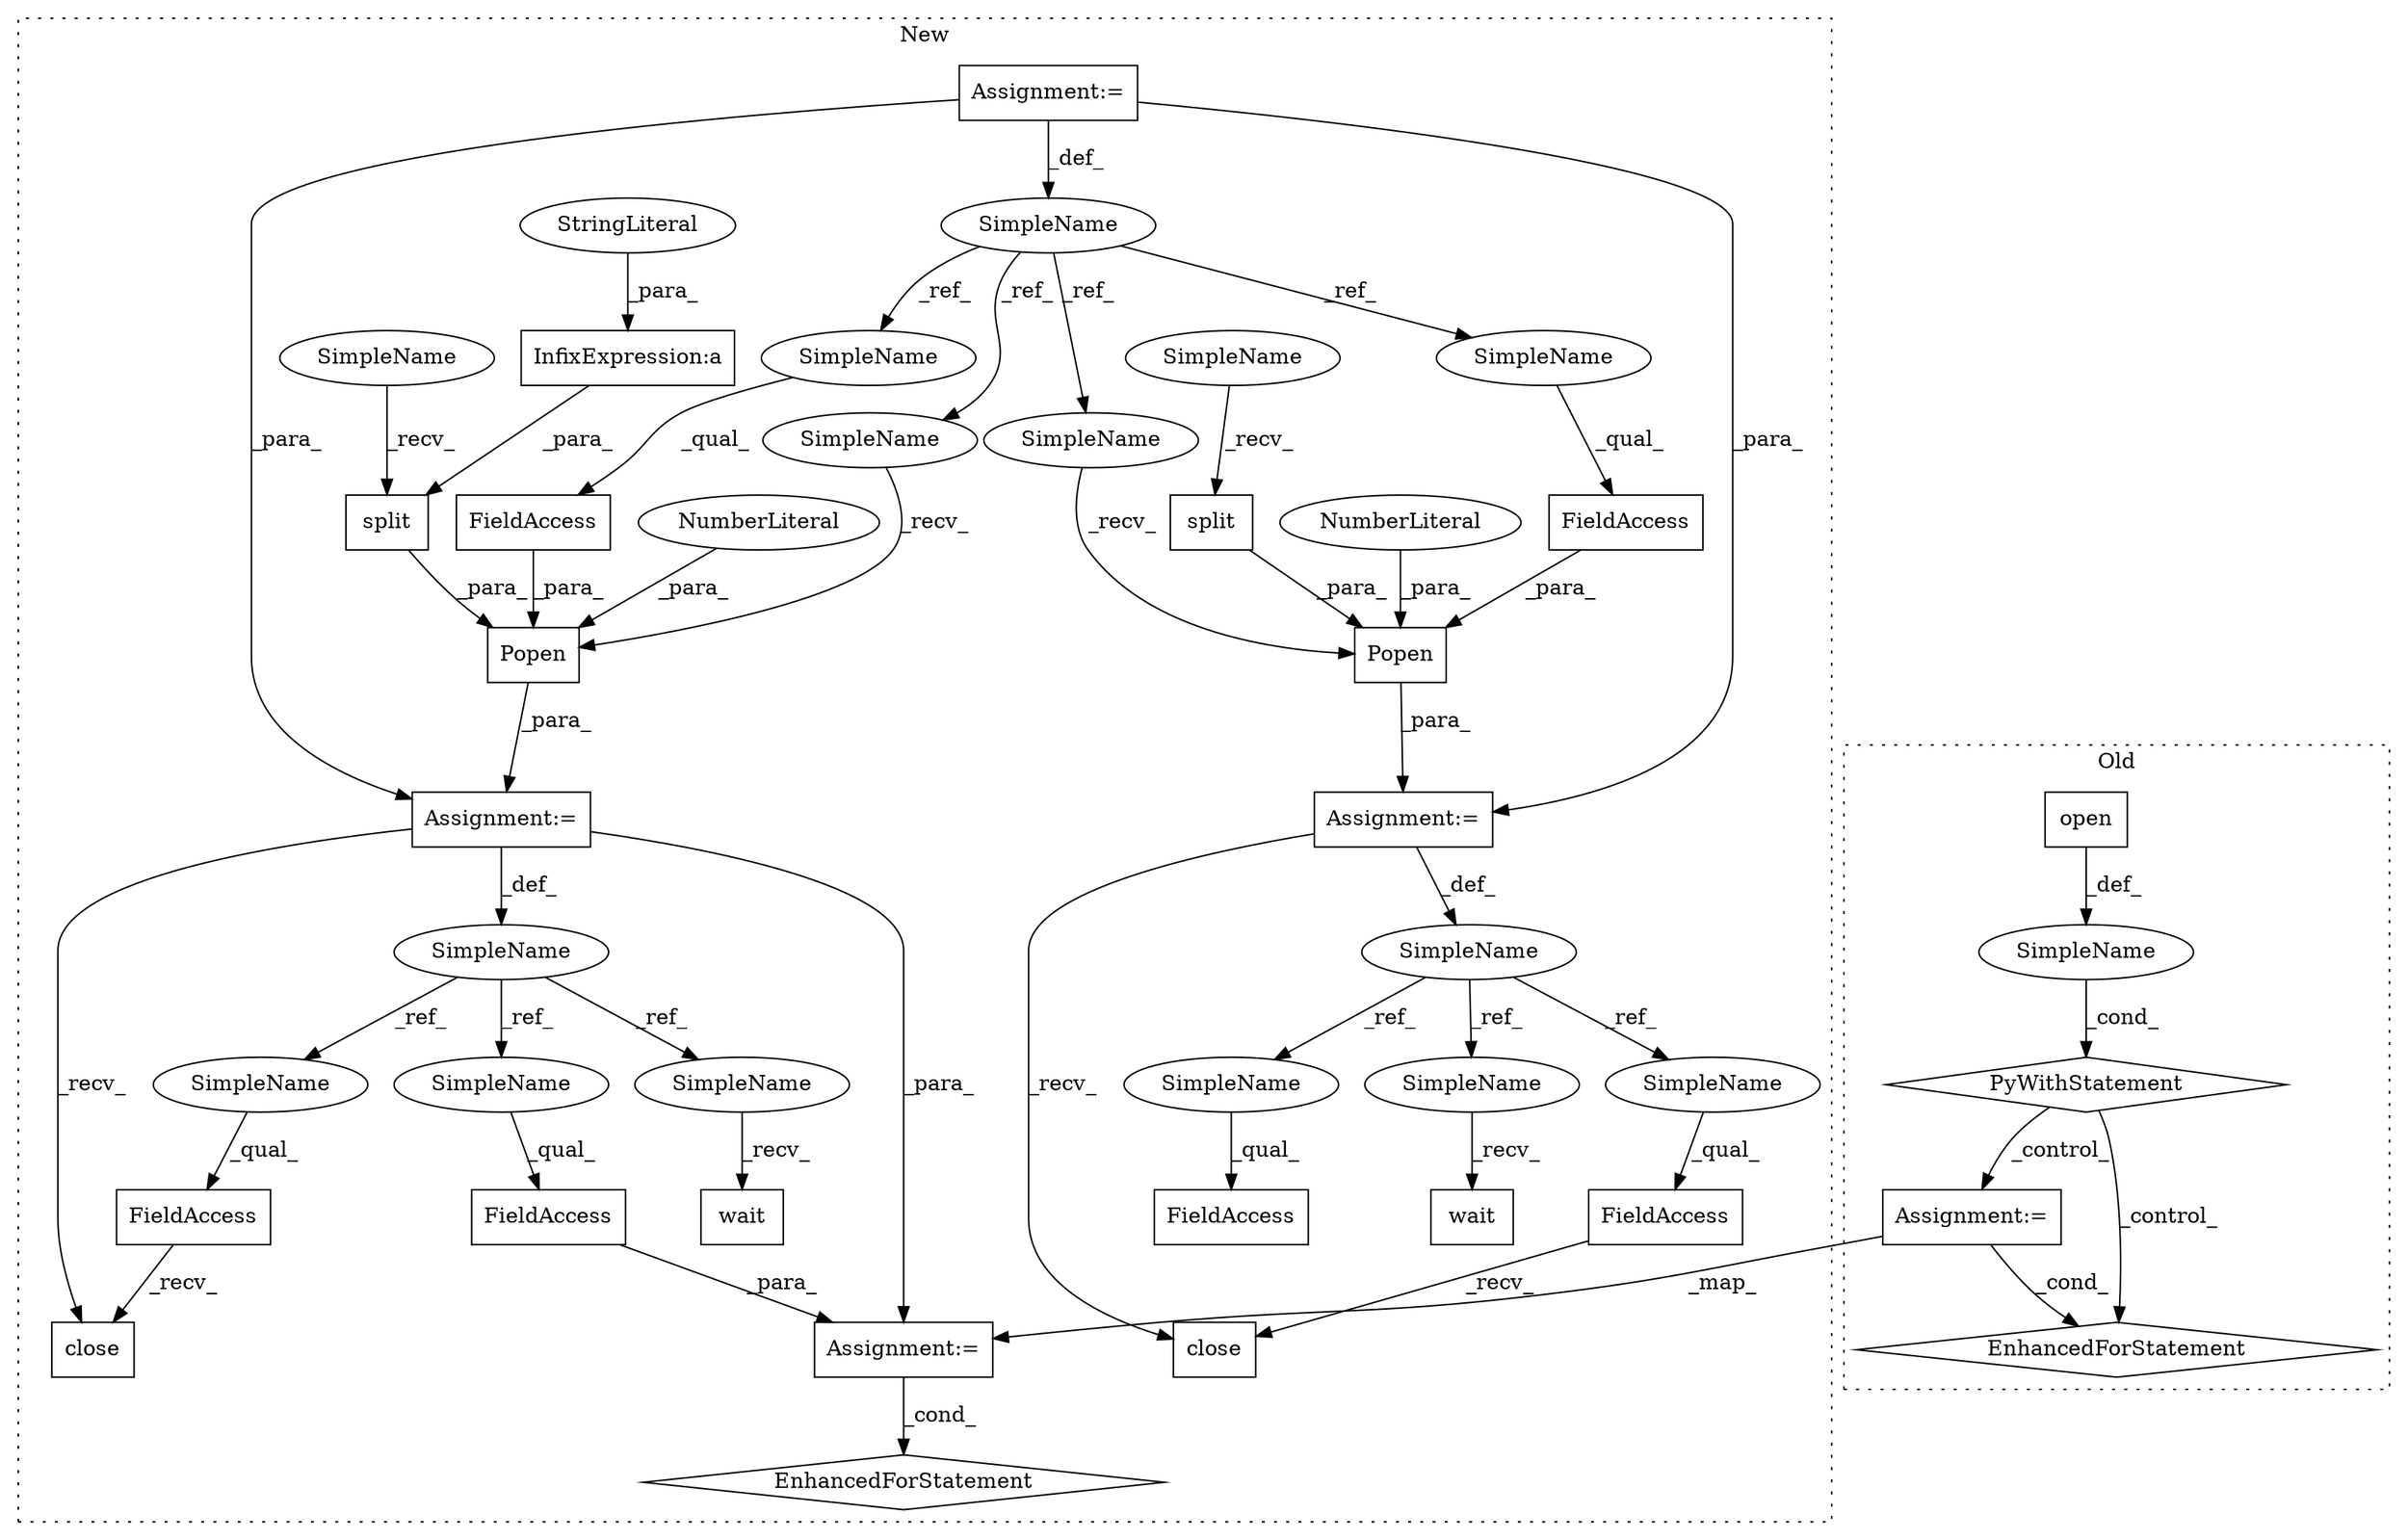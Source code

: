 digraph G {
subgraph cluster0 {
1 [label="EnhancedForStatement" a="70" s="629,700" l="57,2" shape="diamond"];
3 [label="SimpleName" a="42" s="" l="" shape="ellipse"];
4 [label="PyWithStatement" a="104" s="576,603" l="10,2" shape="diamond"];
9 [label="open" a="32" s="586,602" l="5,1" shape="box"];
21 [label="Assignment:=" a="7" s="629,700" l="57,2" shape="box"];
label = "Old";
style="dotted";
}
subgraph cluster1 {
2 [label="Popen" a="32" s="673,744" l="6,1" shape="box"];
5 [label="split" a="32" s="685,719" l="6,1" shape="box"];
6 [label="FieldAccess" a="22" s="721" l="15" shape="box"];
7 [label="FieldAccess" a="22" s="816" l="8" shape="box"];
8 [label="Assignment:=" a="7" s="661" l="1" shape="box"];
10 [label="wait" a="32" s="1078" l="6" shape="box"];
11 [label="InfixExpression:a" a="27" s="705" l="3" shape="box"];
12 [label="NumberLiteral" a="34" s="737" l="7" shape="ellipse"];
13 [label="EnhancedForStatement" a="70" s="751,824" l="53,2" shape="diamond"];
14 [label="SimpleName" a="42" s="557" l="10" shape="ellipse"];
15 [label="Popen" a="32" s="1103,1176" l="6,1" shape="box"];
16 [label="wait" a="32" s="1670" l="6" shape="box"];
17 [label="split" a="32" s="1115,1151" l="6,1" shape="box"];
18 [label="NumberLiteral" a="34" s="1169" l="7" shape="ellipse"];
19 [label="SimpleName" a="42" s="660" l="1" shape="ellipse"];
20 [label="StringLiteral" a="45" s="691" l="14" shape="ellipse"];
22 [label="Assignment:=" a="7" s="751,824" l="53,2" shape="box"];
23 [label="SimpleName" a="42" s="1090" l="1" shape="ellipse"];
24 [label="FieldAccess" a="22" s="1646" l="8" shape="box"];
25 [label="FieldAccess" a="22" s="1054" l="8" shape="box"];
26 [label="FieldAccess" a="22" s="1153" l="15" shape="box"];
27 [label="FieldAccess" a="22" s="1248" l="8" shape="box"];
28 [label="close" a="32" s="1063" l="7" shape="box"];
29 [label="Assignment:=" a="7" s="1091" l="1" shape="box"];
30 [label="close" a="32" s="1655" l="7" shape="box"];
31 [label="Assignment:=" a="7" s="557" l="10" shape="box"];
32 [label="SimpleName" a="42" s="1076" l="1" shape="ellipse"];
33 [label="SimpleName" a="42" s="1054" l="1" shape="ellipse"];
34 [label="SimpleName" a="42" s="816" l="1" shape="ellipse"];
35 [label="SimpleName" a="42" s="721" l="10" shape="ellipse"];
36 [label="SimpleName" a="42" s="662" l="10" shape="ellipse"];
37 [label="SimpleName" a="42" s="1092" l="10" shape="ellipse"];
38 [label="SimpleName" a="42" s="1153" l="10" shape="ellipse"];
39 [label="SimpleName" a="42" s="1646" l="1" shape="ellipse"];
40 [label="SimpleName" a="42" s="1248" l="1" shape="ellipse"];
41 [label="SimpleName" a="42" s="1668" l="1" shape="ellipse"];
42 [label="SimpleName" a="42" s="1109" l="5" shape="ellipse"];
43 [label="SimpleName" a="42" s="679" l="5" shape="ellipse"];
label = "New";
style="dotted";
}
2 -> 8 [label="_para_"];
3 -> 4 [label="_cond_"];
4 -> 21 [label="_control_"];
4 -> 1 [label="_control_"];
5 -> 2 [label="_para_"];
6 -> 2 [label="_para_"];
7 -> 22 [label="_para_"];
8 -> 22 [label="_para_"];
8 -> 28 [label="_recv_"];
8 -> 19 [label="_def_"];
9 -> 3 [label="_def_"];
11 -> 5 [label="_para_"];
12 -> 2 [label="_para_"];
14 -> 37 [label="_ref_"];
14 -> 36 [label="_ref_"];
14 -> 35 [label="_ref_"];
14 -> 38 [label="_ref_"];
15 -> 29 [label="_para_"];
17 -> 15 [label="_para_"];
18 -> 15 [label="_para_"];
19 -> 32 [label="_ref_"];
19 -> 33 [label="_ref_"];
19 -> 34 [label="_ref_"];
20 -> 11 [label="_para_"];
21 -> 22 [label="_map_"];
21 -> 1 [label="_cond_"];
22 -> 13 [label="_cond_"];
23 -> 39 [label="_ref_"];
23 -> 40 [label="_ref_"];
23 -> 41 [label="_ref_"];
24 -> 30 [label="_recv_"];
25 -> 28 [label="_recv_"];
26 -> 15 [label="_para_"];
29 -> 30 [label="_recv_"];
29 -> 23 [label="_def_"];
31 -> 8 [label="_para_"];
31 -> 14 [label="_def_"];
31 -> 29 [label="_para_"];
32 -> 10 [label="_recv_"];
33 -> 25 [label="_qual_"];
34 -> 7 [label="_qual_"];
35 -> 6 [label="_qual_"];
36 -> 2 [label="_recv_"];
37 -> 15 [label="_recv_"];
38 -> 26 [label="_qual_"];
39 -> 24 [label="_qual_"];
40 -> 27 [label="_qual_"];
41 -> 16 [label="_recv_"];
42 -> 17 [label="_recv_"];
43 -> 5 [label="_recv_"];
}